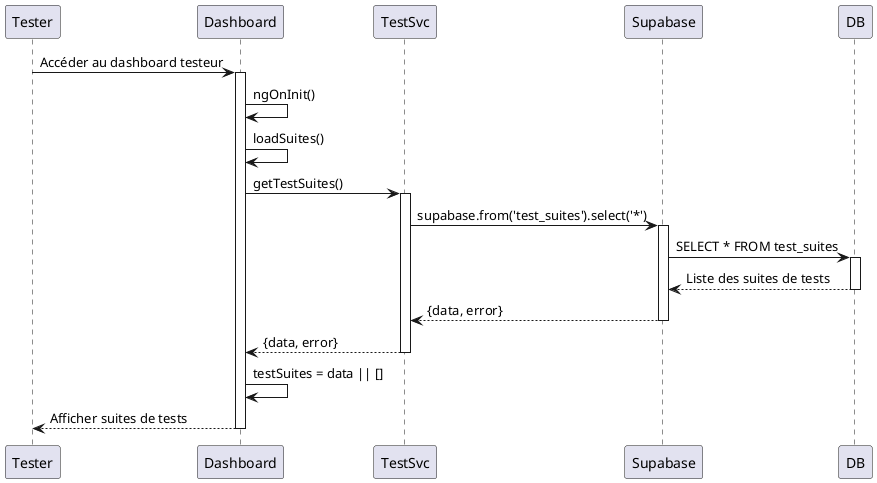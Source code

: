 @startuml Diagramme de Séquence - Gestion des Tests

actor "Testeur" as Tester
participant "TesterDashboardComponent" as Dashboard
participant "TestService" as TestSvc
participant "SupabaseService" as Supabase
database "Supabase DB" as DB

'================================================================
' SÉQUENCE 1 : INITIALISATION ET CHARGEMENT DES SUITES DE TESTS
'================================================================

@startuml Séquence 1 - Initialisation

Tester -> Dashboard : Accéder au dashboard testeur
activate Dashboard

Dashboard -> Dashboard : ngOnInit()
Dashboard -> Dashboard : loadSuites()

Dashboard -> TestSvc : getTestSuites()
activate TestSvc

TestSvc -> Supabase : supabase.from('test_suites').select('*')
activate Supabase

Supabase -> DB : SELECT * FROM test_suites
activate DB
DB --> Supabase : Liste des suites de tests
deactivate DB

Supabase --> TestSvc : {data, error}
deactivate Supabase

TestSvc --> Dashboard : {data, error}
deactivate TestSvc

Dashboard -> Dashboard : testSuites = data || []
Dashboard --> Tester : Afficher suites de tests
deactivate Dashboard

@enduml

'================================================================
' SÉQUENCE 2 : CRÉATION D'UNE SUITE DE TESTS
'================================================================

@startuml Séquence 2 - Création Suite de Tests

Tester -> Dashboard : Remplir formulaire nouvelle suite
Tester -> Dashboard : Cliquer "Créer Suite"
activate Dashboard

Dashboard -> TestSvc : createTestSuite(newSuite)
activate TestSvc

TestSvc -> Supabase : supabase.from('test_suites').insert([suite])
activate Supabase

Supabase -> DB : INSERT INTO test_suites
activate DB
DB --> Supabase : Suite créée
deactivate DB

Supabase --> TestSvc : {error}
deactivate Supabase

TestSvc --> Dashboard : {error}
deactivate TestSvc

alt Création réussie
    Dashboard -> Dashboard : Réinitialiser newSuite
    Dashboard -> Dashboard : loadSuites()
    Dashboard --> Tester : Afficher suites mises à jour
else Erreur
    Dashboard --> Tester : Afficher message d'erreur
end

deactivate Dashboard

@enduml

'================================================================
' SÉQUENCE 3 : SÉLECTION ET AFFICHAGE DES EXÉCUTIONS DE TESTS
'================================================================

@startuml Séquence 3 - Affichage Exécutions

Tester -> Dashboard : Cliquer sur une suite de tests
activate Dashboard

Dashboard -> Dashboard : selectSuite(id)
Dashboard -> Dashboard : selectedSuiteId = id
Dashboard -> Dashboard : selectedSuite = suite trouvée
Dashboard -> Dashboard : loadTestsForSuite(id)

Dashboard -> TestSvc : supabase.from('test_executions').select('*').eq('test_suite_id', suiteId)
activate TestSvc

TestSvc -> Supabase : Query test_executions
activate Supabase

Supabase -> DB : SELECT * FROM test_executions WHERE test_suite_id = ?
activate DB
DB --> Supabase : Liste des exécutions
deactivate DB

Supabase --> TestSvc : {data, error}
deactivate Supabase

TestSvc --> Dashboard : {data, error}
deactivate TestSvc

Dashboard -> Dashboard : testExecutions = data || []
Dashboard --> Tester : Afficher exécutions de tests
deactivate Dashboard

@enduml

'================================================================
' SÉQUENCE 4 : CRÉATION D'UNE EXÉCUTION DE TEST
'================================================================

@startuml Séquence 4 - Création Exécution de Test

Tester -> Dashboard : Remplir détails exécution
Tester -> Dashboard : Cliquer "Créer Exécution"
activate Dashboard

Dashboard -> Dashboard : newTest.test_suite_id = selectedSuiteId
Dashboard -> TestSvc : createTestExecution(newTest)
activate TestSvc

TestSvc -> Supabase : supabase.from('test_executions').insert([execution])
activate Supabase

Supabase -> DB : INSERT INTO test_executions
activate DB
DB --> Supabase : Exécution créée
deactivate DB

Supabase --> TestSvc : {error}
deactivate Supabase

TestSvc --> Dashboard : {error}
deactivate TestSvc

alt Création réussie
    Dashboard -> Dashboard : Réinitialiser newTest
    Dashboard -> Dashboard : loadTestsForSuite(selectedSuiteId)
    Dashboard --> Tester : Afficher exécutions mises à jour
else Erreur
    Dashboard --> Tester : Afficher message d'erreur
end

deactivate Dashboard

@enduml

'================================================================
' SÉQUENCE 5 : SUPPRESSION D'UNE SUITE DE TESTS
'================================================================

@startuml Séquence 5 - Suppression Suite de Tests

Tester -> Dashboard : Cliquer "Supprimer" sur une suite
activate Dashboard

Dashboard -> TestSvc : deleteTestSuite(id)
activate TestSvc

TestSvc -> Supabase : supabase.from('test_suites').delete().eq('id', id)
activate Supabase

Supabase -> DB : DELETE FROM test_suites WHERE id = ?
activate DB
DB --> Supabase : Confirmation
deactivate DB

Supabase --> TestSvc : Résultat
deactivate Supabase

TestSvc --> Dashboard : Résultat
deactivate TestSvc

Dashboard -> Dashboard : loadSuites()
Dashboard -> Dashboard : testExecutions = []
Dashboard -> Dashboard : selectedSuiteId = null
Dashboard --> Tester : Afficher suites mises à jour
deactivate Dashboard

@enduml

'================================================================
' SÉQUENCE 6 : SUPPRESSION D'UNE EXÉCUTION DE TEST
'================================================================

@startuml Séquence 6 - Suppression Exécution de Test

Tester -> Dashboard : Cliquer "Supprimer" sur une exécution
activate Dashboard

Dashboard -> TestSvc : deleteTestExecution(id)
activate TestSvc

TestSvc -> Supabase : supabase.from('test_executions').delete().eq('id', id)
activate Supabase

Supabase -> DB : DELETE FROM test_executions WHERE id = ?
activate DB
DB --> Supabase : Confirmation
deactivate DB

Supabase --> TestSvc : Résultat
deactivate Supabase

TestSvc --> Dashboard : Résultat
deactivate TestSvc

Dashboard -> Dashboard : loadTestsForSuite(selectedSuiteId)
Dashboard --> Tester : Afficher exécutions mises à jour
deactivate Dashboard

@enduml

@enduml
